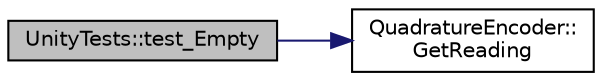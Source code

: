 digraph "UnityTests::test_Empty"
{
  edge [fontname="Helvetica",fontsize="10",labelfontname="Helvetica",labelfontsize="10"];
  node [fontname="Helvetica",fontsize="10",shape=record];
  rankdir="LR";
  Node1 [label="UnityTests::test_Empty",height=0.2,width=0.4,color="black", fillcolor="grey75", style="filled" fontcolor="black"];
  Node1 -> Node2 [color="midnightblue",fontsize="10",style="solid",fontname="Helvetica"];
  Node2 [label="QuadratureEncoder::\lGetReading",height=0.2,width=0.4,color="black", fillcolor="white", style="filled",URL="$classQuadratureEncoder.html#acafbb473b78575646d3b67e5696f07fb"];
}

